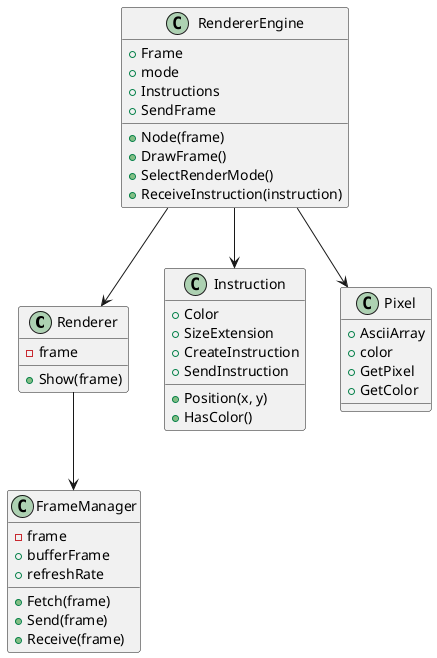 @startuml
class Renderer {
    -frame
    +Show(frame)
}

class FrameManager {
    -frame
    +bufferFrame
    +refreshRate
    +Fetch(frame)
    +Send(frame)
    +Receive(frame)
}

class RendererEngine {
    +Node(frame)
    +Frame
    +mode
    +Instructions
    +DrawFrame()
    +SendFrame
    +SelectRenderMode()
    +ReceiveInstruction(instruction)
}

class Instruction {
    +Color
    +SizeExtension
    +Position(x, y)
    +HasColor()
    +CreateInstruction
    +SendInstruction
}

class Pixel {
    +AsciiArray
    +color
    +GetPixel
    +GetColor
}

Renderer --> FrameManager
RendererEngine --> Renderer
RendererEngine --> Instruction
RendererEngine --> Pixel
@enduml
